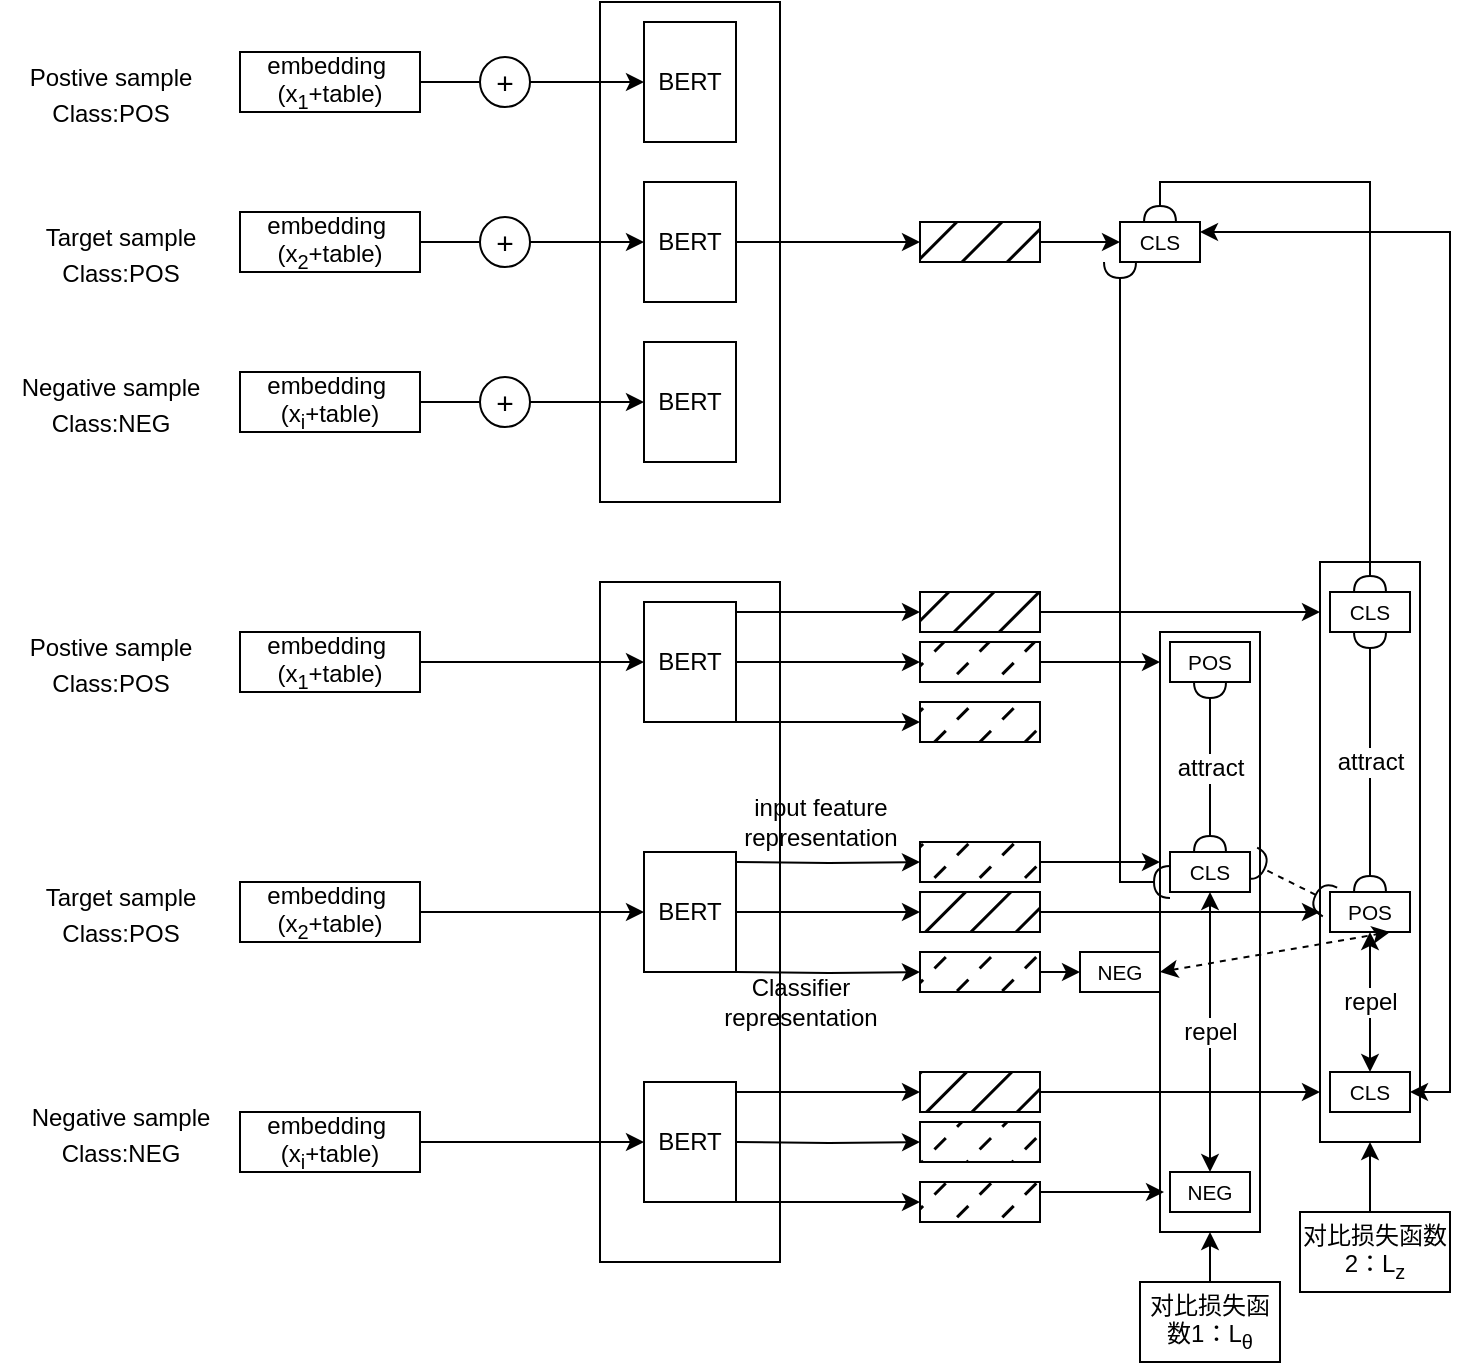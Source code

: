 <mxfile version="20.5.3" type="github">
  <diagram id="HOTYa_IRgpQ6V8Y0P6qF" name="第 1 页">
    <mxGraphModel dx="2067" dy="689" grid="1" gridSize="10" guides="1" tooltips="1" connect="1" arrows="1" fold="1" page="1" pageScale="1" pageWidth="827" pageHeight="1169" math="0" shadow="0">
      <root>
        <mxCell id="0" />
        <mxCell id="1" parent="0" />
        <mxCell id="Lm5TxfBAUC9yKeqR1tW2-134" value="" style="rounded=0;whiteSpace=wrap;html=1;labelBackgroundColor=#FFFFFF;labelBorderColor=default;fillStyle=auto;strokeWidth=1;fontFamily=Helvetica;fontSize=12;fillColor=#FFFFFF;" parent="1" vertex="1">
          <mxGeometry x="560" y="415" width="50" height="300" as="geometry" />
        </mxCell>
        <mxCell id="Lm5TxfBAUC9yKeqR1tW2-133" value="" style="rounded=0;whiteSpace=wrap;html=1;labelBackgroundColor=#FFFFFF;labelBorderColor=default;fillStyle=auto;strokeWidth=1;fontFamily=Helvetica;fontSize=12;fillColor=#FFFFFF;" parent="1" vertex="1">
          <mxGeometry x="640" y="380" width="50" height="290" as="geometry" />
        </mxCell>
        <mxCell id="Lm5TxfBAUC9yKeqR1tW2-1" value="" style="rounded=0;whiteSpace=wrap;html=1;" parent="1" vertex="1">
          <mxGeometry x="280" y="100" width="90" height="250" as="geometry" />
        </mxCell>
        <mxCell id="Lm5TxfBAUC9yKeqR1tW2-3" value="BERT" style="rounded=0;whiteSpace=wrap;html=1;" parent="1" vertex="1">
          <mxGeometry x="302" y="110" width="46" height="60" as="geometry" />
        </mxCell>
        <mxCell id="J7ziMkjD22U9pZXVT6Ec-13" style="edgeStyle=none;rounded=0;orthogonalLoop=1;jettySize=auto;html=1;exitX=1;exitY=0.5;exitDx=0;exitDy=0;startArrow=none;startFill=0;endArrow=classic;endFill=1;strokeColor=none;" edge="1" parent="1" source="Lm5TxfBAUC9yKeqR1tW2-6" target="J7ziMkjD22U9pZXVT6Ec-10">
          <mxGeometry relative="1" as="geometry" />
        </mxCell>
        <mxCell id="J7ziMkjD22U9pZXVT6Ec-14" style="edgeStyle=none;rounded=0;orthogonalLoop=1;jettySize=auto;html=1;exitX=1;exitY=0.5;exitDx=0;exitDy=0;entryX=0;entryY=0.5;entryDx=0;entryDy=0;startArrow=none;startFill=0;endArrow=classic;endFill=1;" edge="1" parent="1" source="Lm5TxfBAUC9yKeqR1tW2-6" target="J7ziMkjD22U9pZXVT6Ec-10">
          <mxGeometry relative="1" as="geometry" />
        </mxCell>
        <mxCell id="Lm5TxfBAUC9yKeqR1tW2-6" value="BERT" style="rounded=0;whiteSpace=wrap;html=1;" parent="1" vertex="1">
          <mxGeometry x="302" y="190" width="46" height="60" as="geometry" />
        </mxCell>
        <mxCell id="Lm5TxfBAUC9yKeqR1tW2-7" value="BERT" style="rounded=0;whiteSpace=wrap;html=1;" parent="1" vertex="1">
          <mxGeometry x="302" y="270" width="46" height="60" as="geometry" />
        </mxCell>
        <mxCell id="Lm5TxfBAUC9yKeqR1tW2-13" style="edgeStyle=orthogonalEdgeStyle;rounded=0;orthogonalLoop=1;jettySize=auto;html=1;exitX=1;exitY=0.5;exitDx=0;exitDy=0;fontFamily=Helvetica;fontSize=12;startArrow=none;" parent="1" source="Lm5TxfBAUC9yKeqR1tW2-16" target="Lm5TxfBAUC9yKeqR1tW2-3" edge="1">
          <mxGeometry relative="1" as="geometry" />
        </mxCell>
        <mxCell id="Lm5TxfBAUC9yKeqR1tW2-8" value="embedding&amp;nbsp; (x&lt;sub&gt;1&lt;/sub&gt;+table)" style="rounded=0;whiteSpace=wrap;html=1;" parent="1" vertex="1">
          <mxGeometry x="100" y="125" width="90" height="30" as="geometry" />
        </mxCell>
        <mxCell id="Lm5TxfBAUC9yKeqR1tW2-14" style="edgeStyle=orthogonalEdgeStyle;rounded=0;orthogonalLoop=1;jettySize=auto;html=1;exitX=1;exitY=0.5;exitDx=0;exitDy=0;fontFamily=Helvetica;fontSize=12;startArrow=none;" parent="1" source="Lm5TxfBAUC9yKeqR1tW2-18" target="Lm5TxfBAUC9yKeqR1tW2-6" edge="1">
          <mxGeometry relative="1" as="geometry" />
        </mxCell>
        <mxCell id="Lm5TxfBAUC9yKeqR1tW2-11" value="embedding&amp;nbsp; (x&lt;sub&gt;2&lt;/sub&gt;+table)" style="rounded=0;whiteSpace=wrap;html=1;" parent="1" vertex="1">
          <mxGeometry x="100" y="205" width="90" height="30" as="geometry" />
        </mxCell>
        <mxCell id="Lm5TxfBAUC9yKeqR1tW2-12" value="embedding&amp;nbsp; (x&lt;sub&gt;i&lt;/sub&gt;+table)" style="rounded=0;whiteSpace=wrap;html=1;" parent="1" vertex="1">
          <mxGeometry x="100" y="285" width="90" height="30" as="geometry" />
        </mxCell>
        <mxCell id="Lm5TxfBAUC9yKeqR1tW2-16" value="&lt;font style=&quot;font-size: 15px;&quot;&gt;+&lt;/font&gt;" style="ellipse;whiteSpace=wrap;html=1;aspect=fixed;fontFamily=Helvetica;fontSize=12;" parent="1" vertex="1">
          <mxGeometry x="220" y="127.5" width="25" height="25" as="geometry" />
        </mxCell>
        <mxCell id="Lm5TxfBAUC9yKeqR1tW2-17" value="" style="edgeStyle=orthogonalEdgeStyle;rounded=0;orthogonalLoop=1;jettySize=auto;html=1;exitX=1;exitY=0.5;exitDx=0;exitDy=0;fontFamily=Helvetica;fontSize=12;endArrow=none;" parent="1" source="Lm5TxfBAUC9yKeqR1tW2-8" target="Lm5TxfBAUC9yKeqR1tW2-16" edge="1">
          <mxGeometry relative="1" as="geometry">
            <mxPoint x="190" y="140" as="sourcePoint" />
            <mxPoint x="302" y="140" as="targetPoint" />
          </mxGeometry>
        </mxCell>
        <mxCell id="Lm5TxfBAUC9yKeqR1tW2-18" value="&lt;font style=&quot;font-size: 15px;&quot;&gt;+&lt;/font&gt;" style="ellipse;whiteSpace=wrap;html=1;aspect=fixed;fontFamily=Helvetica;fontSize=12;" parent="1" vertex="1">
          <mxGeometry x="220" y="207.5" width="25" height="25" as="geometry" />
        </mxCell>
        <mxCell id="Lm5TxfBAUC9yKeqR1tW2-19" value="" style="edgeStyle=orthogonalEdgeStyle;rounded=0;orthogonalLoop=1;jettySize=auto;html=1;exitX=1;exitY=0.5;exitDx=0;exitDy=0;fontFamily=Helvetica;fontSize=12;endArrow=none;" parent="1" source="Lm5TxfBAUC9yKeqR1tW2-11" target="Lm5TxfBAUC9yKeqR1tW2-18" edge="1">
          <mxGeometry relative="1" as="geometry">
            <mxPoint x="190" y="220" as="sourcePoint" />
            <mxPoint x="302" y="220" as="targetPoint" />
          </mxGeometry>
        </mxCell>
        <mxCell id="Lm5TxfBAUC9yKeqR1tW2-28" style="edgeStyle=orthogonalEdgeStyle;rounded=0;orthogonalLoop=1;jettySize=auto;html=1;exitX=1;exitY=0.5;exitDx=0;exitDy=0;fontFamily=Helvetica;fontSize=15;" parent="1" source="Lm5TxfBAUC9yKeqR1tW2-20" target="Lm5TxfBAUC9yKeqR1tW2-7" edge="1">
          <mxGeometry relative="1" as="geometry" />
        </mxCell>
        <mxCell id="Lm5TxfBAUC9yKeqR1tW2-20" value="&lt;font style=&quot;font-size: 15px;&quot;&gt;+&lt;/font&gt;" style="ellipse;whiteSpace=wrap;html=1;aspect=fixed;fontFamily=Helvetica;fontSize=12;" parent="1" vertex="1">
          <mxGeometry x="220" y="287.5" width="25" height="25" as="geometry" />
        </mxCell>
        <mxCell id="Lm5TxfBAUC9yKeqR1tW2-21" value="" style="edgeStyle=orthogonalEdgeStyle;rounded=0;orthogonalLoop=1;jettySize=auto;html=1;exitX=1;exitY=0.5;exitDx=0;exitDy=0;fontFamily=Helvetica;fontSize=12;endArrow=none;" parent="1" source="Lm5TxfBAUC9yKeqR1tW2-12" target="Lm5TxfBAUC9yKeqR1tW2-20" edge="1">
          <mxGeometry relative="1" as="geometry">
            <mxPoint x="200" y="395" as="sourcePoint" />
            <mxPoint x="302" y="395" as="targetPoint" />
          </mxGeometry>
        </mxCell>
        <mxCell id="Lm5TxfBAUC9yKeqR1tW2-29" value="" style="rounded=0;whiteSpace=wrap;html=1;" parent="1" vertex="1">
          <mxGeometry x="280" y="390" width="90" height="340" as="geometry" />
        </mxCell>
        <mxCell id="Lm5TxfBAUC9yKeqR1tW2-62" style="edgeStyle=orthogonalEdgeStyle;rounded=0;orthogonalLoop=1;jettySize=auto;html=1;exitX=1;exitY=0.5;exitDx=0;exitDy=0;fontFamily=Helvetica;fontSize=12;startArrow=none;" parent="1" source="Lm5TxfBAUC9yKeqR1tW2-83" edge="1">
          <mxGeometry relative="1" as="geometry">
            <mxPoint x="560" y="430" as="targetPoint" />
          </mxGeometry>
        </mxCell>
        <mxCell id="Lm5TxfBAUC9yKeqR1tW2-81" style="edgeStyle=orthogonalEdgeStyle;rounded=0;orthogonalLoop=1;jettySize=auto;html=1;exitX=1;exitY=0;exitDx=0;exitDy=0;entryX=0;entryY=0.5;entryDx=0;entryDy=0;fontFamily=Helvetica;fontSize=12;" parent="1" source="Lm5TxfBAUC9yKeqR1tW2-31" target="Lm5TxfBAUC9yKeqR1tW2-72" edge="1">
          <mxGeometry relative="1" as="geometry">
            <Array as="points">
              <mxPoint x="348" y="405" />
            </Array>
          </mxGeometry>
        </mxCell>
        <mxCell id="Lm5TxfBAUC9yKeqR1tW2-85" style="edgeStyle=orthogonalEdgeStyle;rounded=0;orthogonalLoop=1;jettySize=auto;html=1;exitX=1;exitY=0.5;exitDx=0;exitDy=0;entryX=0;entryY=0.5;entryDx=0;entryDy=0;fontFamily=Helvetica;fontSize=12;" parent="1" source="Lm5TxfBAUC9yKeqR1tW2-31" target="Lm5TxfBAUC9yKeqR1tW2-83" edge="1">
          <mxGeometry relative="1" as="geometry" />
        </mxCell>
        <mxCell id="Lm5TxfBAUC9yKeqR1tW2-88" style="edgeStyle=orthogonalEdgeStyle;rounded=0;orthogonalLoop=1;jettySize=auto;html=1;exitX=1;exitY=1;exitDx=0;exitDy=0;entryX=0;entryY=0.5;entryDx=0;entryDy=0;fontFamily=Helvetica;fontSize=12;" parent="1" source="Lm5TxfBAUC9yKeqR1tW2-31" target="Lm5TxfBAUC9yKeqR1tW2-86" edge="1">
          <mxGeometry relative="1" as="geometry">
            <Array as="points">
              <mxPoint x="360" y="460" />
              <mxPoint x="360" y="460" />
            </Array>
          </mxGeometry>
        </mxCell>
        <mxCell id="Lm5TxfBAUC9yKeqR1tW2-31" value="BERT" style="rounded=0;whiteSpace=wrap;html=1;" parent="1" vertex="1">
          <mxGeometry x="302" y="400" width="46" height="60" as="geometry" />
        </mxCell>
        <mxCell id="Lm5TxfBAUC9yKeqR1tW2-33" value="BERT" style="rounded=0;whiteSpace=wrap;html=1;" parent="1" vertex="1">
          <mxGeometry x="302" y="525" width="46" height="60" as="geometry" />
        </mxCell>
        <mxCell id="Lm5TxfBAUC9yKeqR1tW2-35" value="BERT" style="rounded=0;whiteSpace=wrap;html=1;" parent="1" vertex="1">
          <mxGeometry x="302" y="640" width="46" height="60" as="geometry" />
        </mxCell>
        <mxCell id="Lm5TxfBAUC9yKeqR1tW2-51" style="edgeStyle=orthogonalEdgeStyle;rounded=0;orthogonalLoop=1;jettySize=auto;html=1;exitX=1;exitY=0.5;exitDx=0;exitDy=0;entryX=0;entryY=0.5;entryDx=0;entryDy=0;fontFamily=Helvetica;fontSize=15;" parent="1" source="Lm5TxfBAUC9yKeqR1tW2-37" target="Lm5TxfBAUC9yKeqR1tW2-31" edge="1">
          <mxGeometry relative="1" as="geometry" />
        </mxCell>
        <mxCell id="Lm5TxfBAUC9yKeqR1tW2-37" value="embedding&amp;nbsp; (x&lt;sub&gt;1&lt;/sub&gt;+table)" style="rounded=0;whiteSpace=wrap;html=1;" parent="1" vertex="1">
          <mxGeometry x="100" y="415" width="90" height="30" as="geometry" />
        </mxCell>
        <mxCell id="Lm5TxfBAUC9yKeqR1tW2-52" style="edgeStyle=orthogonalEdgeStyle;rounded=0;orthogonalLoop=1;jettySize=auto;html=1;exitX=1;exitY=0.5;exitDx=0;exitDy=0;entryX=0;entryY=0.5;entryDx=0;entryDy=0;fontFamily=Helvetica;fontSize=15;" parent="1" source="Lm5TxfBAUC9yKeqR1tW2-39" target="Lm5TxfBAUC9yKeqR1tW2-33" edge="1">
          <mxGeometry relative="1" as="geometry" />
        </mxCell>
        <mxCell id="Lm5TxfBAUC9yKeqR1tW2-39" value="embedding&amp;nbsp; (x&lt;sub&gt;2&lt;/sub&gt;+table)" style="rounded=0;whiteSpace=wrap;html=1;" parent="1" vertex="1">
          <mxGeometry x="100" y="540" width="90" height="30" as="geometry" />
        </mxCell>
        <mxCell id="Lm5TxfBAUC9yKeqR1tW2-53" style="edgeStyle=orthogonalEdgeStyle;rounded=0;orthogonalLoop=1;jettySize=auto;html=1;exitX=1;exitY=0.5;exitDx=0;exitDy=0;entryX=0;entryY=0.5;entryDx=0;entryDy=0;fontFamily=Helvetica;fontSize=15;" parent="1" source="Lm5TxfBAUC9yKeqR1tW2-40" target="Lm5TxfBAUC9yKeqR1tW2-35" edge="1">
          <mxGeometry relative="1" as="geometry" />
        </mxCell>
        <mxCell id="Lm5TxfBAUC9yKeqR1tW2-40" value="embedding&amp;nbsp; (x&lt;sub&gt;i&lt;/sub&gt;+table)" style="rounded=0;whiteSpace=wrap;html=1;" parent="1" vertex="1">
          <mxGeometry x="100" y="655" width="90" height="30" as="geometry" />
        </mxCell>
        <mxCell id="Lm5TxfBAUC9yKeqR1tW2-54" value="&lt;font style=&quot;font-size: 12px;&quot;&gt;Target sample&lt;br&gt;Class:POS&lt;/font&gt;" style="text;html=1;align=center;verticalAlign=middle;resizable=0;points=[];autosize=1;strokeColor=none;fillColor=none;fontSize=15;fontFamily=Helvetica;" parent="1" vertex="1">
          <mxGeometry x="-10" y="530" width="100" height="50" as="geometry" />
        </mxCell>
        <mxCell id="Lm5TxfBAUC9yKeqR1tW2-55" value="&lt;font style=&quot;font-size: 12px;&quot;&gt;Negative sample&lt;br&gt;Class:NEG&lt;/font&gt;" style="text;html=1;align=center;verticalAlign=middle;resizable=0;points=[];autosize=1;strokeColor=none;fillColor=none;fontSize=15;fontFamily=Helvetica;" parent="1" vertex="1">
          <mxGeometry x="-15" y="640" width="110" height="50" as="geometry" />
        </mxCell>
        <mxCell id="Lm5TxfBAUC9yKeqR1tW2-56" value="&lt;font style=&quot;font-size: 12px;&quot;&gt;Postive sample&lt;br&gt;Class:POS&lt;/font&gt;" style="text;html=1;align=center;verticalAlign=middle;resizable=0;points=[];autosize=1;strokeColor=none;fillColor=none;fontSize=15;fontFamily=Helvetica;" parent="1" vertex="1">
          <mxGeometry x="-15" y="405" width="100" height="50" as="geometry" />
        </mxCell>
        <mxCell id="Lm5TxfBAUC9yKeqR1tW2-57" value="&lt;font style=&quot;font-size: 12px;&quot;&gt;Target sample&lt;br&gt;Class:POS&lt;/font&gt;" style="text;html=1;align=center;verticalAlign=middle;resizable=0;points=[];autosize=1;strokeColor=none;fillColor=none;fontSize=15;fontFamily=Helvetica;" parent="1" vertex="1">
          <mxGeometry x="-10" y="200" width="100" height="50" as="geometry" />
        </mxCell>
        <mxCell id="Lm5TxfBAUC9yKeqR1tW2-58" value="&lt;font style=&quot;font-size: 12px;&quot;&gt;Postive sample&lt;br&gt;Class:POS&lt;/font&gt;" style="text;html=1;align=center;verticalAlign=middle;resizable=0;points=[];autosize=1;strokeColor=none;fillColor=none;fontSize=15;fontFamily=Helvetica;" parent="1" vertex="1">
          <mxGeometry x="-15" y="120" width="100" height="50" as="geometry" />
        </mxCell>
        <mxCell id="Lm5TxfBAUC9yKeqR1tW2-59" value="&lt;font style=&quot;font-size: 12px;&quot;&gt;Negative sample&lt;br&gt;Class:NEG&lt;/font&gt;" style="text;html=1;align=center;verticalAlign=middle;resizable=0;points=[];autosize=1;strokeColor=none;fillColor=none;fontSize=15;fontFamily=Helvetica;" parent="1" vertex="1">
          <mxGeometry x="-20" y="275" width="110" height="50" as="geometry" />
        </mxCell>
        <mxCell id="Lm5TxfBAUC9yKeqR1tW2-82" style="edgeStyle=orthogonalEdgeStyle;rounded=0;orthogonalLoop=1;jettySize=auto;html=1;exitX=1;exitY=0.5;exitDx=0;exitDy=0;fontFamily=Helvetica;fontSize=12;" parent="1" source="Lm5TxfBAUC9yKeqR1tW2-72" edge="1">
          <mxGeometry relative="1" as="geometry">
            <mxPoint x="640.0" y="405" as="targetPoint" />
          </mxGeometry>
        </mxCell>
        <mxCell id="Lm5TxfBAUC9yKeqR1tW2-72" value="" style="rounded=0;whiteSpace=wrap;html=1;labelBackgroundColor=#FFFFFF;strokeWidth=1;fontFamily=Helvetica;fontSize=12;fillStyle=hatch;fillColor=#000000;" parent="1" vertex="1">
          <mxGeometry x="440" y="395" width="60" height="20" as="geometry" />
        </mxCell>
        <mxCell id="Lm5TxfBAUC9yKeqR1tW2-83" value="" style="rounded=0;whiteSpace=wrap;html=1;labelBackgroundColor=#FFFFFF;strokeWidth=1;fontFamily=Helvetica;fontSize=12;fillStyle=dashed;fillColor=#000000;" parent="1" vertex="1">
          <mxGeometry x="440" y="420" width="60" height="20" as="geometry" />
        </mxCell>
        <mxCell id="Lm5TxfBAUC9yKeqR1tW2-86" value="" style="rounded=0;whiteSpace=wrap;html=1;labelBackgroundColor=#FFFFFF;strokeWidth=1;fontFamily=Helvetica;fontSize=12;fillStyle=dashed;fillColor=#000000;" parent="1" vertex="1">
          <mxGeometry x="440" y="450" width="60" height="20" as="geometry" />
        </mxCell>
        <mxCell id="Lm5TxfBAUC9yKeqR1tW2-97" style="edgeStyle=orthogonalEdgeStyle;rounded=0;orthogonalLoop=1;jettySize=auto;html=1;exitX=1;exitY=0.5;exitDx=0;exitDy=0;entryX=0;entryY=0.5;entryDx=0;entryDy=0;fontFamily=Helvetica;fontSize=12;" parent="1" target="Lm5TxfBAUC9yKeqR1tW2-98" edge="1">
          <mxGeometry relative="1" as="geometry">
            <mxPoint x="348" y="530" as="sourcePoint" />
          </mxGeometry>
        </mxCell>
        <mxCell id="Lm5TxfBAUC9yKeqR1tW2-129" style="edgeStyle=orthogonalEdgeStyle;rounded=0;orthogonalLoop=1;jettySize=auto;html=1;exitX=1;exitY=0.5;exitDx=0;exitDy=0;fontFamily=Helvetica;fontSize=12;" parent="1" source="Lm5TxfBAUC9yKeqR1tW2-98" edge="1">
          <mxGeometry relative="1" as="geometry">
            <mxPoint x="560" y="530" as="targetPoint" />
          </mxGeometry>
        </mxCell>
        <mxCell id="Lm5TxfBAUC9yKeqR1tW2-98" value="" style="rounded=0;whiteSpace=wrap;html=1;labelBackgroundColor=#FFFFFF;strokeWidth=1;fontFamily=Helvetica;fontSize=12;fillStyle=dashed;fillColor=#000000;" parent="1" vertex="1">
          <mxGeometry x="440" y="520" width="60" height="20" as="geometry" />
        </mxCell>
        <mxCell id="Lm5TxfBAUC9yKeqR1tW2-99" value="&lt;span style=&quot;font-size: 10.417px;&quot;&gt;=&lt;/span&gt;" style="text;html=1;align=center;verticalAlign=middle;resizable=0;points=[];autosize=1;strokeColor=none;fillColor=none;fontSize=15;fontFamily=Helvetica;labelBorderColor=none;" parent="1" vertex="1">
          <mxGeometry x="570" y="515" width="30" height="30" as="geometry" />
        </mxCell>
        <mxCell id="Lm5TxfBAUC9yKeqR1tW2-100" style="edgeStyle=orthogonalEdgeStyle;rounded=0;orthogonalLoop=1;jettySize=auto;html=1;exitX=1;exitY=0;exitDx=0;exitDy=0;entryX=0;entryY=0.5;entryDx=0;entryDy=0;fontFamily=Helvetica;fontSize=12;" parent="1" target="Lm5TxfBAUC9yKeqR1tW2-103" edge="1">
          <mxGeometry relative="1" as="geometry">
            <mxPoint x="348" y="550.0" as="sourcePoint" />
            <Array as="points">
              <mxPoint x="348" y="555" />
            </Array>
          </mxGeometry>
        </mxCell>
        <mxCell id="Lm5TxfBAUC9yKeqR1tW2-103" value="" style="rounded=0;whiteSpace=wrap;html=1;labelBackgroundColor=#FFFFFF;strokeWidth=1;fontFamily=Helvetica;fontSize=12;fillStyle=hatch;fillColor=#000000;" parent="1" vertex="1">
          <mxGeometry x="440" y="545" width="60" height="20" as="geometry" />
        </mxCell>
        <mxCell id="Lm5TxfBAUC9yKeqR1tW2-109" style="edgeStyle=orthogonalEdgeStyle;rounded=0;orthogonalLoop=1;jettySize=auto;html=1;exitX=1;exitY=0.5;exitDx=0;exitDy=0;entryX=0;entryY=0.5;entryDx=0;entryDy=0;fontFamily=Helvetica;fontSize=12;" parent="1" target="Lm5TxfBAUC9yKeqR1tW2-110" edge="1">
          <mxGeometry relative="1" as="geometry">
            <mxPoint x="348" y="585" as="sourcePoint" />
          </mxGeometry>
        </mxCell>
        <mxCell id="Lm5TxfBAUC9yKeqR1tW2-146" value="attract" style="edgeStyle=orthogonalEdgeStyle;rounded=0;orthogonalLoop=1;jettySize=auto;html=1;exitX=0.5;exitY=1;exitDx=0;exitDy=0;entryX=0.5;entryY=0;entryDx=0;entryDy=0;fontFamily=Helvetica;fontSize=12;endArrow=halfCircle;endFill=0;startArrow=halfCircle;startFill=0;" parent="1" source="Lm5TxfBAUC9yKeqR1tW2-138" target="Lm5TxfBAUC9yKeqR1tW2-141" edge="1">
          <mxGeometry relative="1" as="geometry" />
        </mxCell>
        <mxCell id="Lm5TxfBAUC9yKeqR1tW2-138" value="&lt;span style=&quot;font-size: 10.417px;&quot;&gt;POS&lt;/span&gt;" style="rounded=0;whiteSpace=wrap;html=1;labelBackgroundColor=#FFFFFF;labelBorderColor=none;fillStyle=auto;strokeWidth=1;fontFamily=Helvetica;fontSize=12;fillColor=#FFFFFF;" parent="1" vertex="1">
          <mxGeometry x="565" y="420" width="40" height="20" as="geometry" />
        </mxCell>
        <mxCell id="Lm5TxfBAUC9yKeqR1tW2-132" style="edgeStyle=orthogonalEdgeStyle;rounded=0;orthogonalLoop=1;jettySize=auto;html=1;exitX=1;exitY=0.5;exitDx=0;exitDy=0;fontFamily=Helvetica;fontSize=12;" parent="1" source="Lm5TxfBAUC9yKeqR1tW2-110" edge="1">
          <mxGeometry relative="1" as="geometry">
            <mxPoint x="520" y="585" as="targetPoint" />
          </mxGeometry>
        </mxCell>
        <mxCell id="Lm5TxfBAUC9yKeqR1tW2-110" value="" style="rounded=0;whiteSpace=wrap;html=1;labelBackgroundColor=#FFFFFF;strokeWidth=1;fontFamily=Helvetica;fontSize=12;fillStyle=dashed;fillColor=#000000;" parent="1" vertex="1">
          <mxGeometry x="440" y="575" width="60" height="20" as="geometry" />
        </mxCell>
        <mxCell id="Lm5TxfBAUC9yKeqR1tW2-116" style="edgeStyle=orthogonalEdgeStyle;rounded=0;orthogonalLoop=1;jettySize=auto;html=1;exitX=1;exitY=0;exitDx=0;exitDy=0;entryX=0;entryY=0.5;entryDx=0;entryDy=0;fontFamily=Helvetica;fontSize=12;" parent="1" target="Lm5TxfBAUC9yKeqR1tW2-119" edge="1">
          <mxGeometry relative="1" as="geometry">
            <mxPoint x="348" y="640.0" as="sourcePoint" />
            <Array as="points">
              <mxPoint x="348" y="645" />
            </Array>
          </mxGeometry>
        </mxCell>
        <mxCell id="Lm5TxfBAUC9yKeqR1tW2-119" value="" style="rounded=0;whiteSpace=wrap;html=1;labelBackgroundColor=#FFFFFF;strokeWidth=1;fontFamily=Helvetica;fontSize=12;fillStyle=hatch;fillColor=#000000;" parent="1" vertex="1">
          <mxGeometry x="440" y="635" width="60" height="20" as="geometry" />
        </mxCell>
        <mxCell id="Lm5TxfBAUC9yKeqR1tW2-121" style="edgeStyle=orthogonalEdgeStyle;rounded=0;orthogonalLoop=1;jettySize=auto;html=1;exitX=1;exitY=0.5;exitDx=0;exitDy=0;entryX=0;entryY=0.5;entryDx=0;entryDy=0;fontFamily=Helvetica;fontSize=12;" parent="1" target="Lm5TxfBAUC9yKeqR1tW2-123" edge="1">
          <mxGeometry relative="1" as="geometry">
            <mxPoint x="348" y="670" as="sourcePoint" />
          </mxGeometry>
        </mxCell>
        <mxCell id="Lm5TxfBAUC9yKeqR1tW2-122" style="edgeStyle=orthogonalEdgeStyle;rounded=0;orthogonalLoop=1;jettySize=auto;html=1;exitX=1;exitY=1;exitDx=0;exitDy=0;entryX=0;entryY=0.5;entryDx=0;entryDy=0;fontFamily=Helvetica;fontSize=12;" parent="1" target="Lm5TxfBAUC9yKeqR1tW2-124" edge="1">
          <mxGeometry relative="1" as="geometry">
            <mxPoint x="348" y="700" as="sourcePoint" />
            <Array as="points">
              <mxPoint x="360" y="700" />
              <mxPoint x="360" y="700" />
            </Array>
          </mxGeometry>
        </mxCell>
        <mxCell id="Lm5TxfBAUC9yKeqR1tW2-123" value="" style="rounded=0;whiteSpace=wrap;html=1;labelBackgroundColor=#FFFFFF;strokeWidth=1;fontFamily=Helvetica;fontSize=12;fillStyle=dashed;fillColor=#000000;" parent="1" vertex="1">
          <mxGeometry x="440" y="660" width="60" height="20" as="geometry" />
        </mxCell>
        <mxCell id="Lm5TxfBAUC9yKeqR1tW2-127" style="edgeStyle=orthogonalEdgeStyle;rounded=0;orthogonalLoop=1;jettySize=auto;html=1;exitX=1;exitY=0.25;exitDx=0;exitDy=0;entryX=0.04;entryY=0.502;entryDx=0;entryDy=0;entryPerimeter=0;fontFamily=Helvetica;fontSize=12;" parent="1" source="Lm5TxfBAUC9yKeqR1tW2-124" edge="1">
          <mxGeometry relative="1" as="geometry">
            <mxPoint x="562" y="695.06" as="targetPoint" />
          </mxGeometry>
        </mxCell>
        <mxCell id="Lm5TxfBAUC9yKeqR1tW2-124" value="" style="rounded=0;whiteSpace=wrap;html=1;labelBackgroundColor=#FFFFFF;strokeWidth=1;fontFamily=Helvetica;fontSize=12;fillStyle=dashed;fillColor=#000000;" parent="1" vertex="1">
          <mxGeometry x="440" y="690" width="60" height="20" as="geometry" />
        </mxCell>
        <mxCell id="Lm5TxfBAUC9yKeqR1tW2-149" value="repel" style="edgeStyle=orthogonalEdgeStyle;rounded=0;orthogonalLoop=1;jettySize=auto;html=1;exitX=0.5;exitY=1;exitDx=0;exitDy=0;entryX=0.5;entryY=0;entryDx=0;entryDy=0;fontFamily=Helvetica;fontSize=12;startArrow=classic;startFill=1;endArrow=classic;endFill=1;" parent="1" source="Lm5TxfBAUC9yKeqR1tW2-140" target="Lm5TxfBAUC9yKeqR1tW2-143" edge="1">
          <mxGeometry relative="1" as="geometry" />
        </mxCell>
        <mxCell id="J7ziMkjD22U9pZXVT6Ec-5" style="rounded=0;orthogonalLoop=1;jettySize=auto;html=1;exitX=0;exitY=0.25;exitDx=0;exitDy=0;entryX=1;entryY=0.25;entryDx=0;entryDy=0;dashed=1;startArrow=halfCircle;startFill=0;endArrow=halfCircle;endFill=0;" edge="1" parent="1" source="Lm5TxfBAUC9yKeqR1tW2-140" target="Lm5TxfBAUC9yKeqR1tW2-141">
          <mxGeometry relative="1" as="geometry" />
        </mxCell>
        <mxCell id="Lm5TxfBAUC9yKeqR1tW2-140" value="&lt;span style=&quot;font-size: 10.417px;&quot;&gt;POS&lt;/span&gt;" style="rounded=0;whiteSpace=wrap;html=1;labelBackgroundColor=#FFFFFF;labelBorderColor=none;fillStyle=auto;strokeWidth=1;fontFamily=Helvetica;fontSize=12;fillColor=#FFFFFF;" parent="1" vertex="1">
          <mxGeometry x="645" y="545" width="40" height="20" as="geometry" />
        </mxCell>
        <mxCell id="Lm5TxfBAUC9yKeqR1tW2-147" value="repel" style="edgeStyle=orthogonalEdgeStyle;rounded=0;orthogonalLoop=1;jettySize=auto;html=1;exitX=0.5;exitY=1;exitDx=0;exitDy=0;entryX=0.5;entryY=0;entryDx=0;entryDy=0;fontFamily=Helvetica;fontSize=12;startArrow=classic;startFill=1;endArrow=classic;endFill=1;" parent="1" source="Lm5TxfBAUC9yKeqR1tW2-141" target="Lm5TxfBAUC9yKeqR1tW2-145" edge="1">
          <mxGeometry relative="1" as="geometry" />
        </mxCell>
        <mxCell id="Lm5TxfBAUC9yKeqR1tW2-141" value="&lt;span style=&quot;font-size: 10.417px;&quot;&gt;CLS&lt;/span&gt;" style="rounded=0;whiteSpace=wrap;html=1;labelBackgroundColor=#FFFFFF;labelBorderColor=none;fillStyle=auto;strokeWidth=1;fontFamily=Helvetica;fontSize=12;fillColor=#FFFFFF;" parent="1" vertex="1">
          <mxGeometry x="565" y="525" width="40" height="20" as="geometry" />
        </mxCell>
        <mxCell id="Lm5TxfBAUC9yKeqR1tW2-150" value="attract" style="edgeStyle=orthogonalEdgeStyle;rounded=0;orthogonalLoop=1;jettySize=auto;html=1;exitX=0.5;exitY=1;exitDx=0;exitDy=0;entryX=0.5;entryY=0;entryDx=0;entryDy=0;fontFamily=Helvetica;fontSize=12;startArrow=halfCircle;startFill=0;endArrow=halfCircle;endFill=0;" parent="1" source="Lm5TxfBAUC9yKeqR1tW2-142" target="Lm5TxfBAUC9yKeqR1tW2-140" edge="1">
          <mxGeometry relative="1" as="geometry" />
        </mxCell>
        <mxCell id="Lm5TxfBAUC9yKeqR1tW2-142" value="&lt;span style=&quot;font-size: 10.417px;&quot;&gt;CLS&lt;/span&gt;" style="rounded=0;whiteSpace=wrap;html=1;labelBackgroundColor=#FFFFFF;labelBorderColor=none;fillStyle=auto;strokeWidth=1;fontFamily=Helvetica;fontSize=12;fillColor=#FFFFFF;" parent="1" vertex="1">
          <mxGeometry x="645" y="395" width="40" height="20" as="geometry" />
        </mxCell>
        <mxCell id="Lm5TxfBAUC9yKeqR1tW2-143" value="&lt;span style=&quot;font-size: 10.417px;&quot;&gt;CLS&lt;/span&gt;" style="rounded=0;whiteSpace=wrap;html=1;labelBackgroundColor=#FFFFFF;labelBorderColor=none;fillStyle=auto;strokeWidth=1;fontFamily=Helvetica;fontSize=12;fillColor=#FFFFFF;" parent="1" vertex="1">
          <mxGeometry x="645" y="635" width="40" height="20" as="geometry" />
        </mxCell>
        <mxCell id="Lm5TxfBAUC9yKeqR1tW2-145" value="&lt;span style=&quot;font-size: 10.417px;&quot;&gt;NEG&lt;/span&gt;" style="rounded=0;whiteSpace=wrap;html=1;labelBackgroundColor=#FFFFFF;labelBorderColor=none;fillStyle=auto;strokeWidth=1;fontFamily=Helvetica;fontSize=12;fillColor=#FFFFFF;" parent="1" vertex="1">
          <mxGeometry x="565" y="685" width="40" height="20" as="geometry" />
        </mxCell>
        <mxCell id="Lm5TxfBAUC9yKeqR1tW2-151" value="input feature&lt;br&gt;representation" style="text;html=1;align=center;verticalAlign=middle;resizable=0;points=[];autosize=1;strokeColor=none;fillColor=none;fontSize=12;fontFamily=Helvetica;" parent="1" vertex="1">
          <mxGeometry x="340" y="490" width="100" height="40" as="geometry" />
        </mxCell>
        <mxCell id="Lm5TxfBAUC9yKeqR1tW2-152" value="Classifier&lt;br&gt;representation" style="text;html=1;align=center;verticalAlign=middle;resizable=0;points=[];autosize=1;strokeColor=none;fillColor=none;fontSize=12;fontFamily=Helvetica;" parent="1" vertex="1">
          <mxGeometry x="330" y="580" width="100" height="40" as="geometry" />
        </mxCell>
        <mxCell id="Lm5TxfBAUC9yKeqR1tW2-131" style="edgeStyle=orthogonalEdgeStyle;rounded=0;orthogonalLoop=1;jettySize=auto;html=1;exitX=1;exitY=0.5;exitDx=0;exitDy=0;fontFamily=Helvetica;fontSize=12;" parent="1" source="Lm5TxfBAUC9yKeqR1tW2-103" edge="1">
          <mxGeometry relative="1" as="geometry">
            <mxPoint x="640.0" y="555" as="targetPoint" />
          </mxGeometry>
        </mxCell>
        <mxCell id="Lm5TxfBAUC9yKeqR1tW2-118" style="edgeStyle=orthogonalEdgeStyle;rounded=0;orthogonalLoop=1;jettySize=auto;html=1;exitX=1;exitY=0.5;exitDx=0;exitDy=0;fontFamily=Helvetica;fontSize=12;" parent="1" source="Lm5TxfBAUC9yKeqR1tW2-119" edge="1">
          <mxGeometry relative="1" as="geometry">
            <mxPoint x="640.0" y="645.0" as="targetPoint" />
          </mxGeometry>
        </mxCell>
        <mxCell id="J7ziMkjD22U9pZXVT6Ec-2" style="edgeStyle=orthogonalEdgeStyle;rounded=0;orthogonalLoop=1;jettySize=auto;html=1;exitX=0.5;exitY=0;exitDx=0;exitDy=0;entryX=0.5;entryY=1;entryDx=0;entryDy=0;" edge="1" parent="1" source="Lm5TxfBAUC9yKeqR1tW2-153" target="Lm5TxfBAUC9yKeqR1tW2-134">
          <mxGeometry relative="1" as="geometry" />
        </mxCell>
        <mxCell id="Lm5TxfBAUC9yKeqR1tW2-153" value="对比损失函数1：L&lt;sub&gt;θ&lt;/sub&gt;" style="rounded=0;whiteSpace=wrap;html=1;labelBackgroundColor=#FFFFFF;labelBorderColor=none;fillStyle=auto;strokeWidth=1;fontFamily=Helvetica;fontSize=12;fillColor=#FFFFFF;" parent="1" vertex="1">
          <mxGeometry x="550" y="740" width="70" height="40" as="geometry" />
        </mxCell>
        <mxCell id="J7ziMkjD22U9pZXVT6Ec-6" style="rounded=0;orthogonalLoop=1;jettySize=auto;html=1;exitX=1;exitY=0.5;exitDx=0;exitDy=0;entryX=0.75;entryY=1;entryDx=0;entryDy=0;startArrow=classic;startFill=1;dashed=1;" edge="1" parent="1" source="J7ziMkjD22U9pZXVT6Ec-1" target="Lm5TxfBAUC9yKeqR1tW2-140">
          <mxGeometry relative="1" as="geometry" />
        </mxCell>
        <mxCell id="J7ziMkjD22U9pZXVT6Ec-1" value="&lt;span style=&quot;font-size: 10.417px;&quot;&gt;NEG&lt;/span&gt;" style="rounded=0;whiteSpace=wrap;html=1;labelBackgroundColor=#FFFFFF;labelBorderColor=none;fillStyle=auto;strokeWidth=1;fontFamily=Helvetica;fontSize=12;fillColor=#FFFFFF;" vertex="1" parent="1">
          <mxGeometry x="520" y="575" width="40" height="20" as="geometry" />
        </mxCell>
        <mxCell id="J7ziMkjD22U9pZXVT6Ec-4" style="edgeStyle=orthogonalEdgeStyle;rounded=0;orthogonalLoop=1;jettySize=auto;html=1;exitX=0.5;exitY=0;exitDx=0;exitDy=0;entryX=0.5;entryY=1;entryDx=0;entryDy=0;" edge="1" parent="1" source="J7ziMkjD22U9pZXVT6Ec-3" target="Lm5TxfBAUC9yKeqR1tW2-133">
          <mxGeometry relative="1" as="geometry" />
        </mxCell>
        <mxCell id="J7ziMkjD22U9pZXVT6Ec-3" value="对比损失函数2：L&lt;sub&gt;z&lt;/sub&gt;" style="rounded=0;whiteSpace=wrap;html=1;labelBackgroundColor=#FFFFFF;labelBorderColor=none;fillStyle=auto;strokeWidth=1;fontFamily=Helvetica;fontSize=12;fillColor=#FFFFFF;" vertex="1" parent="1">
          <mxGeometry x="630" y="705" width="75" height="40" as="geometry" />
        </mxCell>
        <mxCell id="J7ziMkjD22U9pZXVT6Ec-23" style="edgeStyle=orthogonalEdgeStyle;rounded=0;orthogonalLoop=1;jettySize=auto;html=1;exitX=1;exitY=0.5;exitDx=0;exitDy=0;entryX=0;entryY=0.5;entryDx=0;entryDy=0;startArrow=none;startFill=0;endArrow=classic;endFill=1;" edge="1" parent="1" source="J7ziMkjD22U9pZXVT6Ec-10" target="J7ziMkjD22U9pZXVT6Ec-21">
          <mxGeometry relative="1" as="geometry" />
        </mxCell>
        <mxCell id="J7ziMkjD22U9pZXVT6Ec-10" value="" style="rounded=0;whiteSpace=wrap;html=1;labelBackgroundColor=#FFFFFF;strokeWidth=1;fontFamily=Helvetica;fontSize=12;fillStyle=hatch;fillColor=#000000;" vertex="1" parent="1">
          <mxGeometry x="440" y="210" width="60" height="20" as="geometry" />
        </mxCell>
        <mxCell id="J7ziMkjD22U9pZXVT6Ec-24" style="edgeStyle=orthogonalEdgeStyle;rounded=0;orthogonalLoop=1;jettySize=auto;html=1;exitX=0.5;exitY=0;exitDx=0;exitDy=0;entryX=0.5;entryY=0;entryDx=0;entryDy=0;startArrow=halfCircle;startFill=0;endArrow=halfCircle;endFill=0;" edge="1" parent="1" source="J7ziMkjD22U9pZXVT6Ec-21" target="Lm5TxfBAUC9yKeqR1tW2-142">
          <mxGeometry relative="1" as="geometry" />
        </mxCell>
        <mxCell id="J7ziMkjD22U9pZXVT6Ec-25" style="edgeStyle=orthogonalEdgeStyle;rounded=0;orthogonalLoop=1;jettySize=auto;html=1;exitX=0;exitY=1;exitDx=0;exitDy=0;entryX=0;entryY=0.75;entryDx=0;entryDy=0;startArrow=halfCircle;startFill=0;endArrow=halfCircle;endFill=0;" edge="1" parent="1" source="J7ziMkjD22U9pZXVT6Ec-21" target="Lm5TxfBAUC9yKeqR1tW2-141">
          <mxGeometry relative="1" as="geometry" />
        </mxCell>
        <mxCell id="J7ziMkjD22U9pZXVT6Ec-29" style="edgeStyle=orthogonalEdgeStyle;rounded=0;orthogonalLoop=1;jettySize=auto;html=1;exitX=1;exitY=0.25;exitDx=0;exitDy=0;entryX=1;entryY=0.5;entryDx=0;entryDy=0;startArrow=classic;startFill=1;endArrow=classic;endFill=1;" edge="1" parent="1" source="J7ziMkjD22U9pZXVT6Ec-21" target="Lm5TxfBAUC9yKeqR1tW2-143">
          <mxGeometry relative="1" as="geometry" />
        </mxCell>
        <mxCell id="J7ziMkjD22U9pZXVT6Ec-21" value="&lt;span style=&quot;font-size: 10.417px;&quot;&gt;CLS&lt;/span&gt;" style="rounded=0;whiteSpace=wrap;html=1;labelBackgroundColor=#FFFFFF;labelBorderColor=none;fillStyle=auto;strokeWidth=1;fontFamily=Helvetica;fontSize=12;fillColor=#FFFFFF;" vertex="1" parent="1">
          <mxGeometry x="540" y="210" width="40" height="20" as="geometry" />
        </mxCell>
      </root>
    </mxGraphModel>
  </diagram>
</mxfile>
